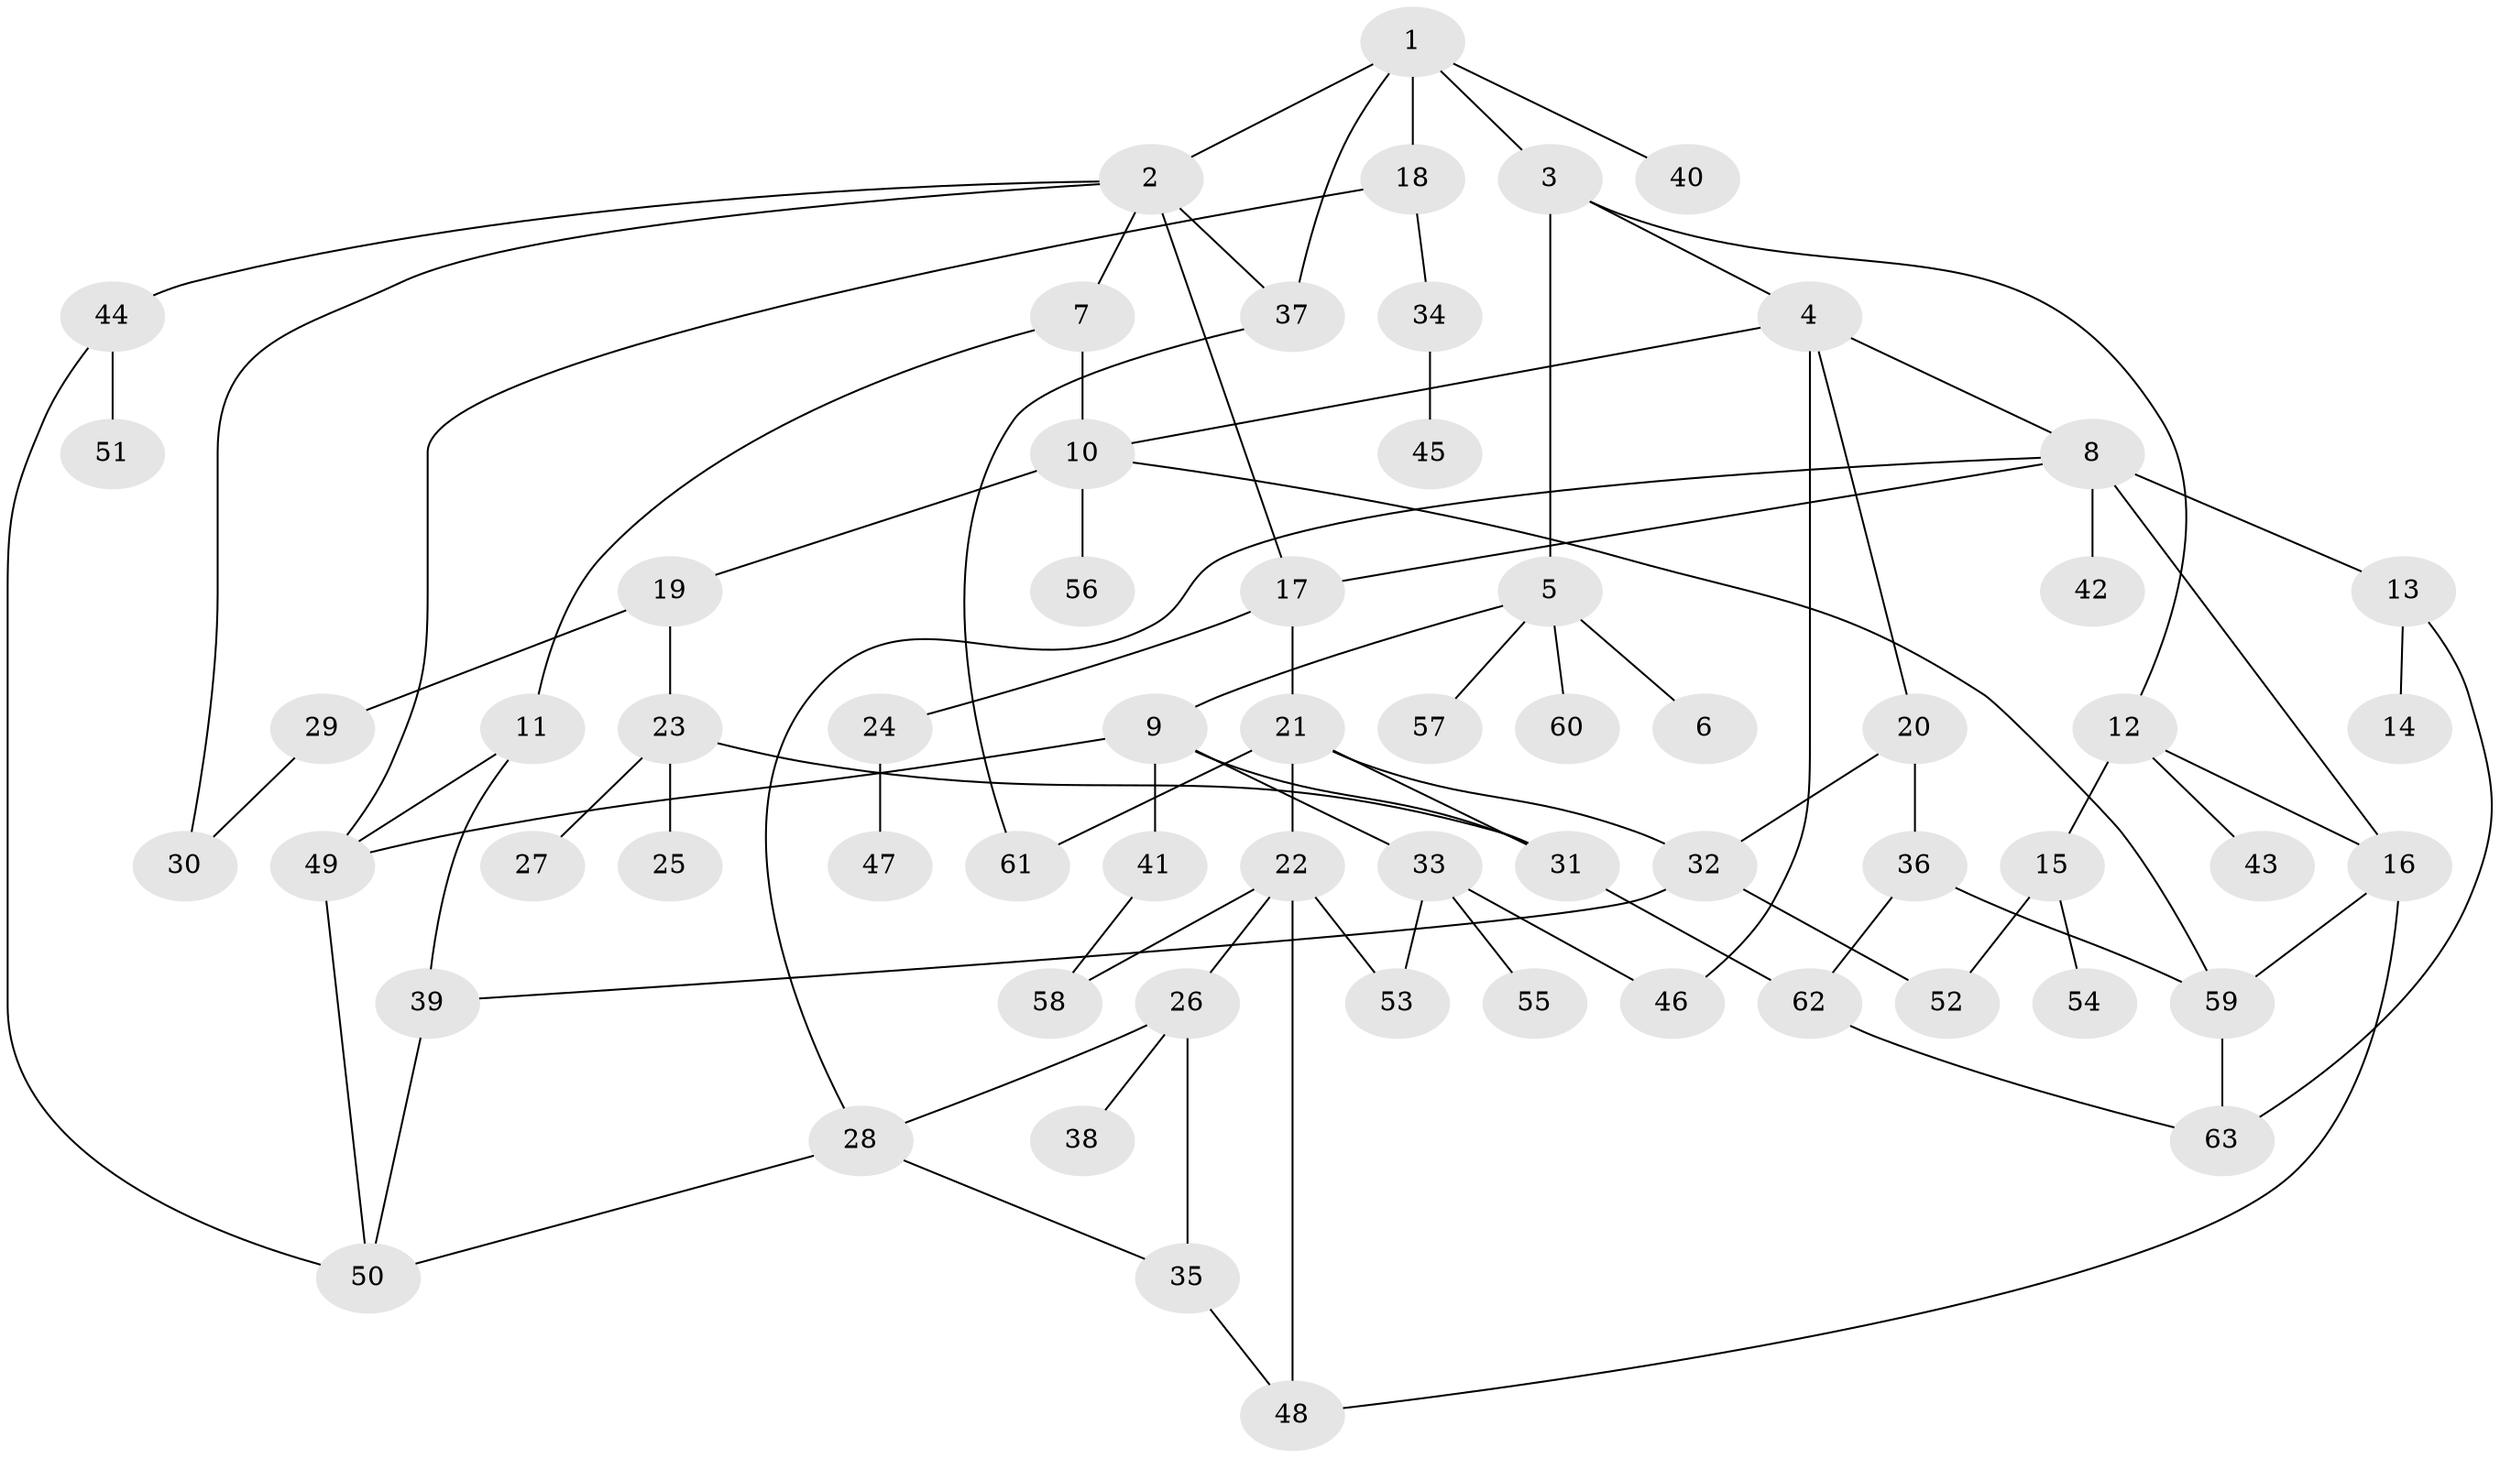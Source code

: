// coarse degree distribution, {2: 0.23076923076923078, 3: 0.2692307692307692, 7: 0.11538461538461539, 4: 0.11538461538461539, 11: 0.038461538461538464, 1: 0.11538461538461539, 6: 0.038461538461538464, 5: 0.07692307692307693}
// Generated by graph-tools (version 1.1) at 2025/36/03/04/25 23:36:13]
// undirected, 63 vertices, 90 edges
graph export_dot {
  node [color=gray90,style=filled];
  1;
  2;
  3;
  4;
  5;
  6;
  7;
  8;
  9;
  10;
  11;
  12;
  13;
  14;
  15;
  16;
  17;
  18;
  19;
  20;
  21;
  22;
  23;
  24;
  25;
  26;
  27;
  28;
  29;
  30;
  31;
  32;
  33;
  34;
  35;
  36;
  37;
  38;
  39;
  40;
  41;
  42;
  43;
  44;
  45;
  46;
  47;
  48;
  49;
  50;
  51;
  52;
  53;
  54;
  55;
  56;
  57;
  58;
  59;
  60;
  61;
  62;
  63;
  1 -- 2;
  1 -- 3;
  1 -- 18;
  1 -- 37;
  1 -- 40;
  2 -- 7;
  2 -- 17;
  2 -- 44;
  2 -- 37;
  2 -- 30;
  3 -- 4;
  3 -- 5;
  3 -- 12;
  4 -- 8;
  4 -- 10;
  4 -- 20;
  4 -- 46;
  5 -- 6;
  5 -- 9;
  5 -- 57;
  5 -- 60;
  7 -- 11;
  7 -- 10;
  8 -- 13;
  8 -- 16;
  8 -- 28;
  8 -- 42;
  8 -- 17;
  9 -- 33;
  9 -- 41;
  9 -- 31;
  9 -- 49;
  10 -- 19;
  10 -- 56;
  10 -- 59;
  11 -- 49;
  11 -- 39;
  12 -- 15;
  12 -- 43;
  12 -- 16;
  13 -- 14;
  13 -- 63;
  15 -- 52;
  15 -- 54;
  16 -- 59;
  16 -- 48;
  17 -- 21;
  17 -- 24;
  18 -- 34;
  18 -- 49;
  19 -- 23;
  19 -- 29;
  20 -- 36;
  20 -- 32;
  21 -- 22;
  21 -- 31;
  21 -- 32;
  21 -- 61;
  22 -- 26;
  22 -- 48;
  22 -- 53;
  22 -- 58;
  23 -- 25;
  23 -- 27;
  23 -- 31;
  24 -- 47;
  26 -- 38;
  26 -- 35;
  26 -- 28;
  28 -- 35;
  28 -- 50;
  29 -- 30;
  31 -- 62;
  32 -- 39;
  32 -- 52;
  33 -- 55;
  33 -- 46;
  33 -- 53;
  34 -- 45;
  35 -- 48;
  36 -- 62;
  36 -- 59;
  37 -- 61;
  39 -- 50;
  41 -- 58;
  44 -- 51;
  44 -- 50;
  49 -- 50;
  59 -- 63;
  62 -- 63;
}
